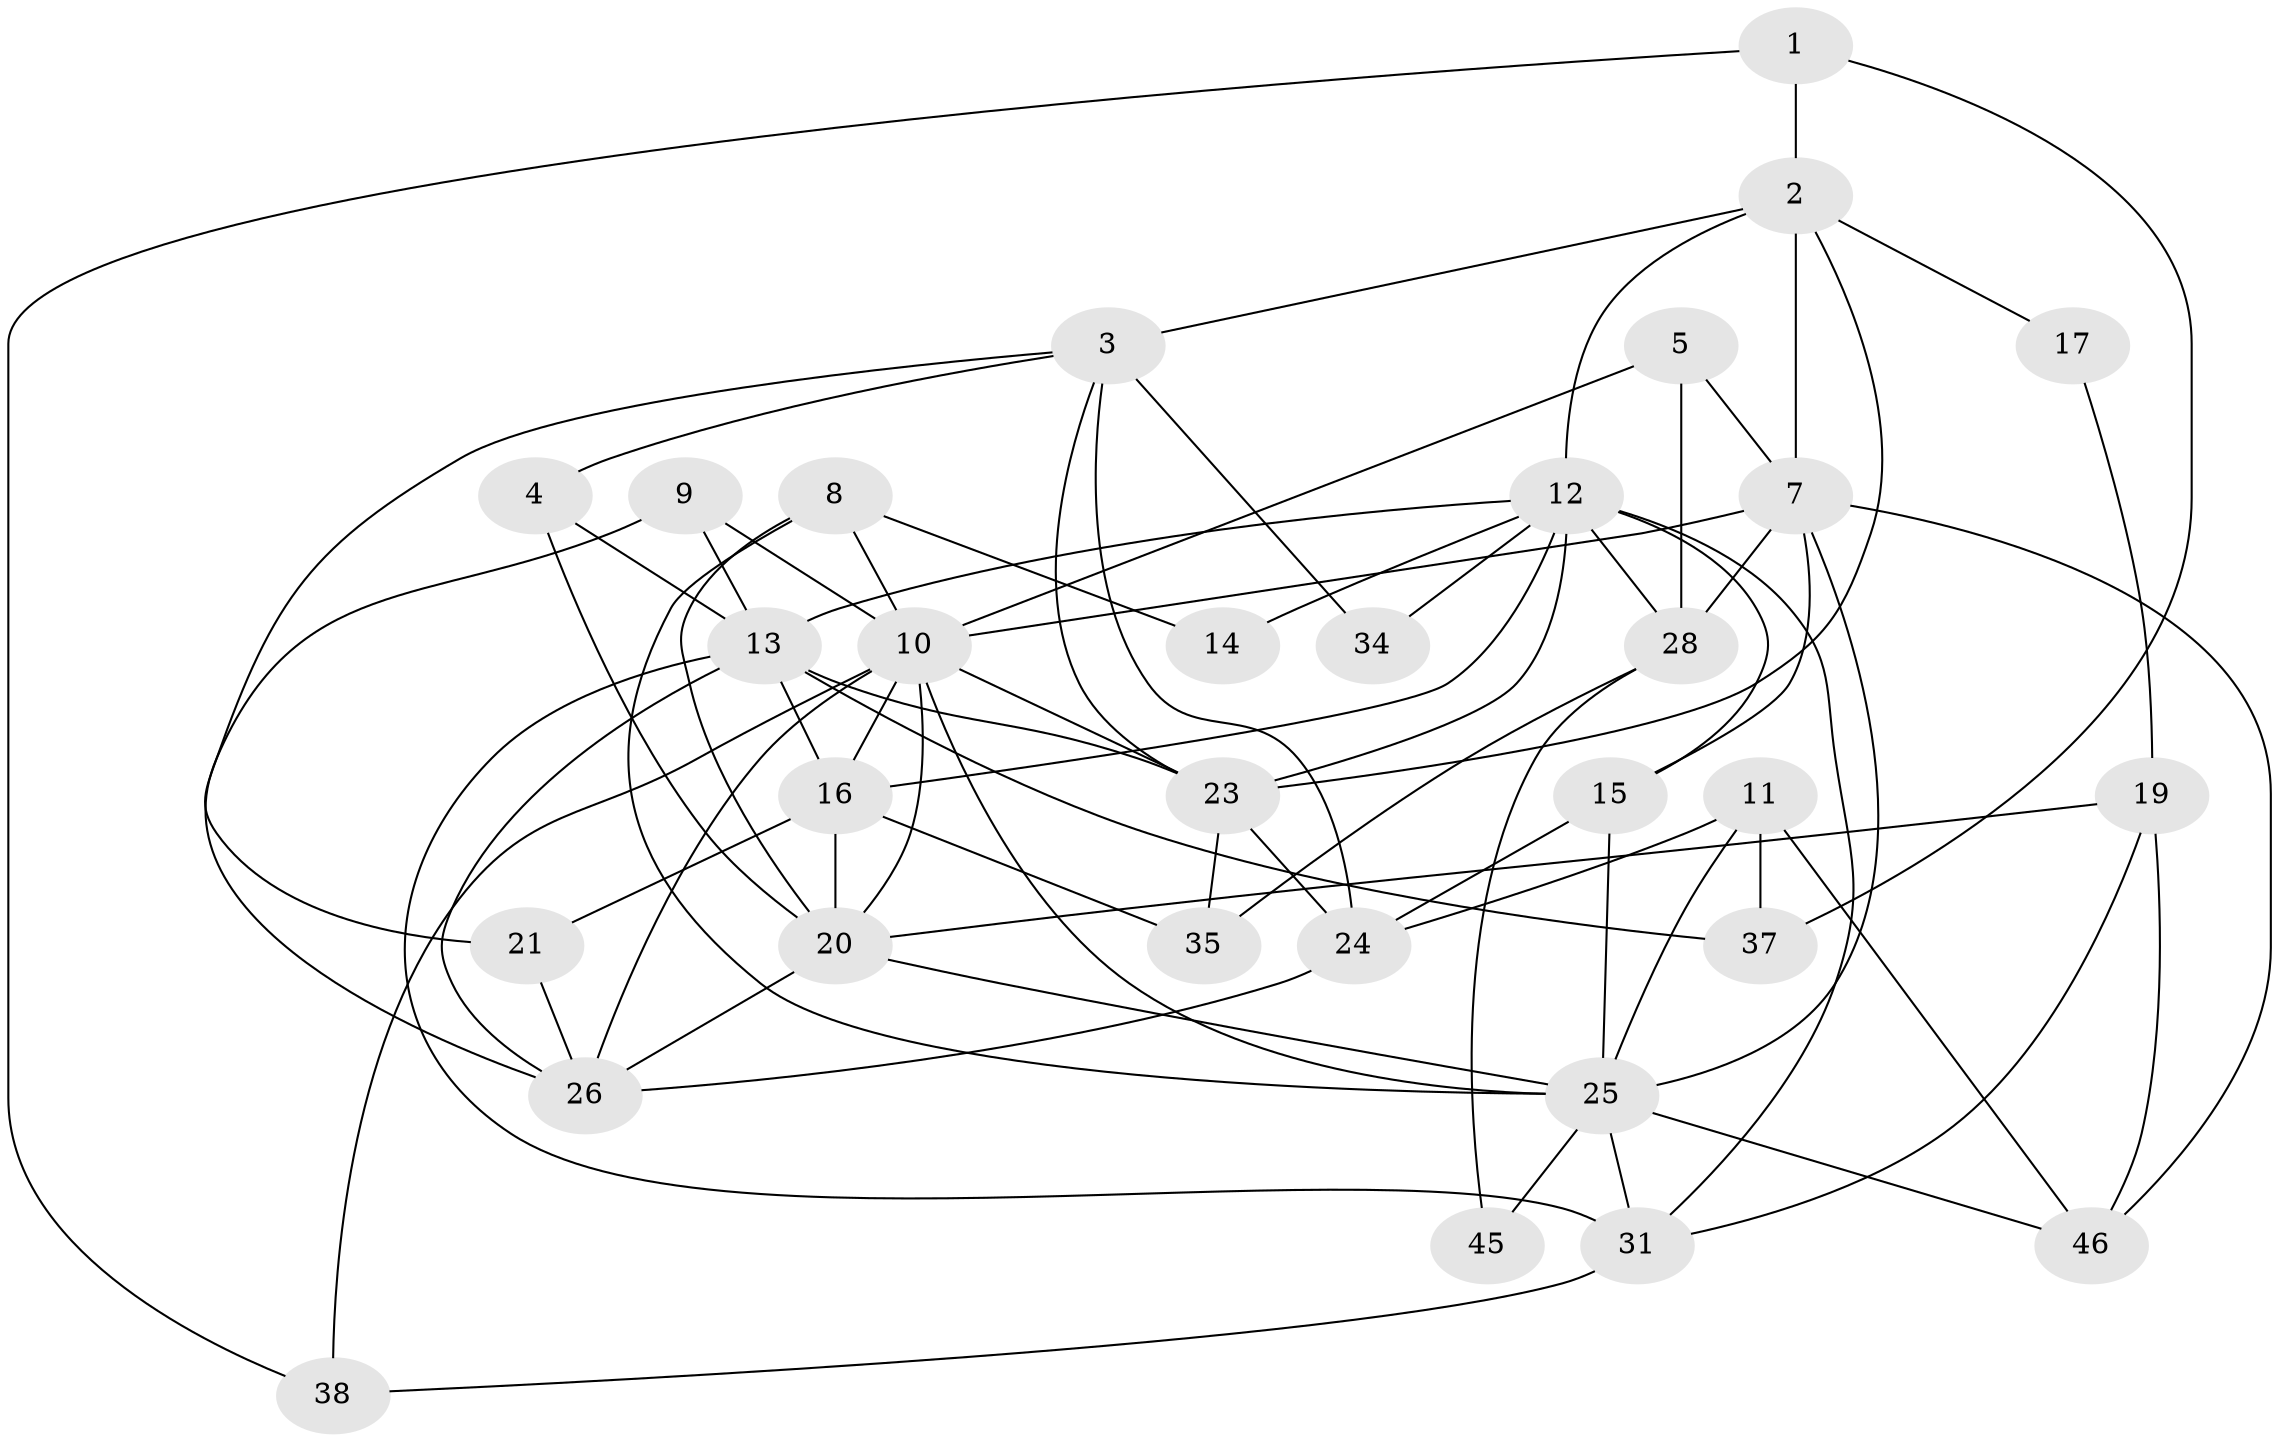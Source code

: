 // original degree distribution, {2: 0.16981132075471697, 6: 0.09433962264150944, 4: 0.2830188679245283, 3: 0.2830188679245283, 5: 0.09433962264150944, 7: 0.03773584905660377, 11: 0.018867924528301886, 9: 0.018867924528301886}
// Generated by graph-tools (version 1.1) at 2025/41/03/06/25 10:41:59]
// undirected, 31 vertices, 74 edges
graph export_dot {
graph [start="1"]
  node [color=gray90,style=filled];
  1 [super="+43"];
  2 [super="+39"];
  3 [super="+6"];
  4;
  5;
  7 [super="+29"];
  8 [super="+41"];
  9;
  10 [super="+18"];
  11 [super="+22"];
  12 [super="+51"];
  13 [super="+27"];
  14 [super="+36"];
  15 [super="+30"];
  16 [super="+50"];
  17;
  19 [super="+52"];
  20 [super="+33"];
  21;
  23 [super="+42"];
  24 [super="+49"];
  25 [super="+40"];
  26 [super="+48"];
  28 [super="+47"];
  31 [super="+32"];
  34;
  35 [super="+44"];
  37;
  38;
  45;
  46 [super="+53"];
  1 -- 38;
  1 -- 2;
  1 -- 37;
  2 -- 12;
  2 -- 17;
  2 -- 23;
  2 -- 3;
  2 -- 7;
  3 -- 24 [weight=2];
  3 -- 34;
  3 -- 4;
  3 -- 21;
  3 -- 23;
  4 -- 13;
  4 -- 20;
  5 -- 10 [weight=2];
  5 -- 28;
  5 -- 7;
  7 -- 10 [weight=2];
  7 -- 15;
  7 -- 46;
  7 -- 25;
  7 -- 28;
  8 -- 10;
  8 -- 25;
  8 -- 20;
  8 -- 14;
  9 -- 10;
  9 -- 13;
  9 -- 26;
  10 -- 20;
  10 -- 25 [weight=2];
  10 -- 38;
  10 -- 26;
  10 -- 16;
  10 -- 23;
  11 -- 24 [weight=2];
  11 -- 25;
  11 -- 37;
  11 -- 46;
  12 -- 34;
  12 -- 13;
  12 -- 14;
  12 -- 28 [weight=2];
  12 -- 16;
  12 -- 31;
  12 -- 15;
  12 -- 23;
  13 -- 23;
  13 -- 31;
  13 -- 37;
  13 -- 26;
  13 -- 16;
  15 -- 25;
  15 -- 24;
  16 -- 20;
  16 -- 21;
  16 -- 35;
  17 -- 19;
  19 -- 31;
  19 -- 20;
  19 -- 46;
  20 -- 25;
  20 -- 26;
  21 -- 26;
  23 -- 35;
  23 -- 24;
  24 -- 26;
  25 -- 46;
  25 -- 45;
  25 -- 31;
  28 -- 45;
  28 -- 35;
  31 -- 38;
}
